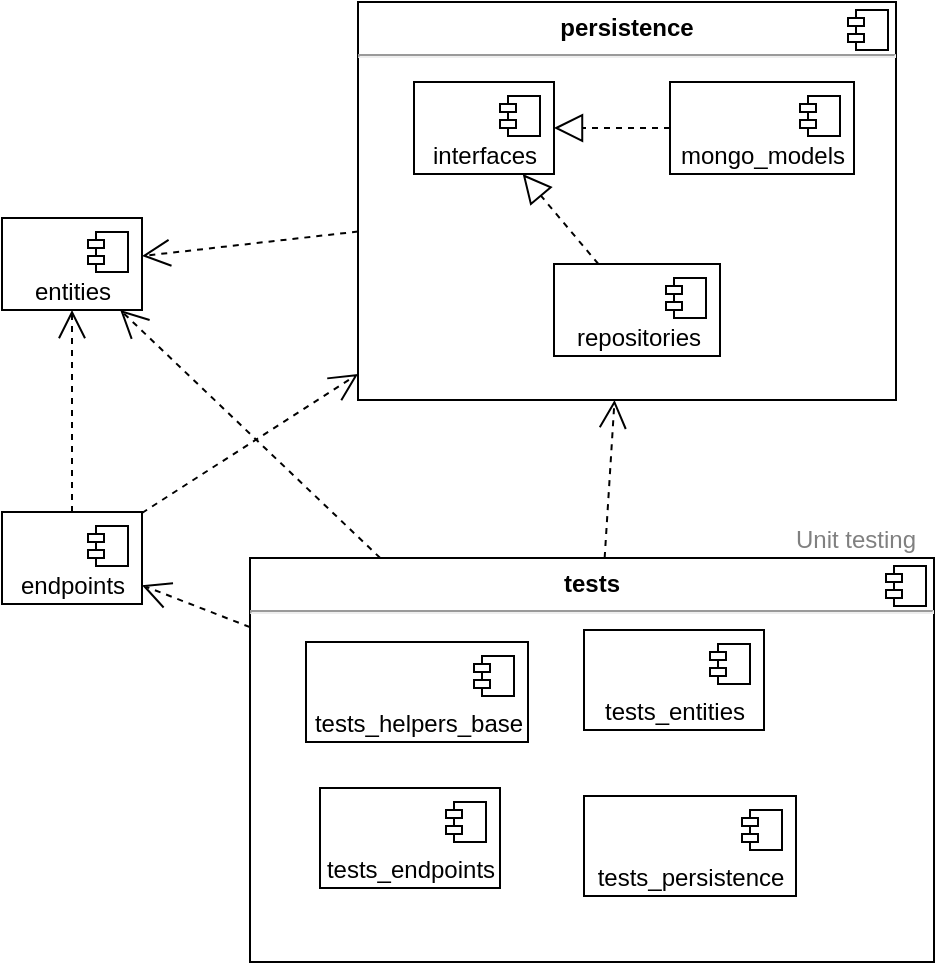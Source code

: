 <mxfile version="19.0.3" type="device"><diagram id="lOTJawSUDttZWtFM_G5g" name="Page-1"><mxGraphModel dx="1022" dy="1257" grid="0" gridSize="10" guides="1" tooltips="1" connect="1" arrows="1" fold="1" page="0" pageScale="1" pageWidth="850" pageHeight="1100" math="0" shadow="0"><root><mxCell id="0"/><mxCell id="1" parent="0"/><mxCell id="tnk0mgQzoey_Vr8605hz-23" style="rounded=0;orthogonalLoop=1;jettySize=auto;html=1;endArrow=open;endFill=0;dashed=1;endSize=12;" parent="1" source="tnk0mgQzoey_Vr8605hz-7" target="tnk0mgQzoey_Vr8605hz-21" edge="1"><mxGeometry relative="1" as="geometry"/></mxCell><mxCell id="tnk0mgQzoey_Vr8605hz-7" value="&lt;p style=&quot;margin:0px;margin-top:6px;text-align:center;&quot;&gt;&lt;b&gt;persistence&lt;/b&gt;&lt;/p&gt;&lt;hr&gt;&lt;p style=&quot;margin:0px;margin-left:8px;&quot;&gt;&lt;br&gt;&lt;/p&gt;" style="align=left;overflow=fill;html=1;dropTarget=0;" parent="1" vertex="1"><mxGeometry x="719" y="-38" width="269" height="199" as="geometry"/></mxCell><mxCell id="tnk0mgQzoey_Vr8605hz-8" value="" style="shape=component;jettyWidth=8;jettyHeight=4;" parent="tnk0mgQzoey_Vr8605hz-7" vertex="1"><mxGeometry x="1" width="20" height="20" relative="1" as="geometry"><mxPoint x="-24" y="4" as="offset"/></mxGeometry></mxCell><mxCell id="tnk0mgQzoey_Vr8605hz-5" value="interfaces" style="html=1;dropTarget=0;verticalAlign=bottom;" parent="1" vertex="1"><mxGeometry x="747" y="2" width="70" height="46" as="geometry"/></mxCell><mxCell id="tnk0mgQzoey_Vr8605hz-6" value="" style="shape=module;jettyWidth=8;jettyHeight=4;" parent="tnk0mgQzoey_Vr8605hz-5" vertex="1"><mxGeometry x="1" width="20" height="20" relative="1" as="geometry"><mxPoint x="-27" y="7" as="offset"/></mxGeometry></mxCell><mxCell id="tnk0mgQzoey_Vr8605hz-25" style="edgeStyle=none;rounded=0;orthogonalLoop=1;jettySize=auto;html=1;dashed=1;endArrow=block;endFill=0;endSize=12;" parent="1" source="tnk0mgQzoey_Vr8605hz-9" target="tnk0mgQzoey_Vr8605hz-5" edge="1"><mxGeometry relative="1" as="geometry"/></mxCell><mxCell id="tnk0mgQzoey_Vr8605hz-9" value="mongo_models" style="html=1;dropTarget=0;verticalAlign=bottom;" parent="1" vertex="1"><mxGeometry x="875" y="2" width="92" height="46" as="geometry"/></mxCell><mxCell id="tnk0mgQzoey_Vr8605hz-10" value="" style="shape=module;jettyWidth=8;jettyHeight=4;" parent="tnk0mgQzoey_Vr8605hz-9" vertex="1"><mxGeometry x="1" width="20" height="20" relative="1" as="geometry"><mxPoint x="-27" y="7" as="offset"/></mxGeometry></mxCell><mxCell id="tnk0mgQzoey_Vr8605hz-24" style="edgeStyle=none;rounded=0;orthogonalLoop=1;jettySize=auto;html=1;dashed=1;endArrow=block;endFill=0;endSize=12;" parent="1" source="tnk0mgQzoey_Vr8605hz-13" target="tnk0mgQzoey_Vr8605hz-5" edge="1"><mxGeometry relative="1" as="geometry"/></mxCell><mxCell id="tnk0mgQzoey_Vr8605hz-13" value="repositories" style="html=1;dropTarget=0;verticalAlign=bottom;" parent="1" vertex="1"><mxGeometry x="817" y="93" width="83" height="46" as="geometry"/></mxCell><mxCell id="tnk0mgQzoey_Vr8605hz-14" value="" style="shape=module;jettyWidth=8;jettyHeight=4;" parent="tnk0mgQzoey_Vr8605hz-13" vertex="1"><mxGeometry x="1" width="20" height="20" relative="1" as="geometry"><mxPoint x="-27" y="7" as="offset"/></mxGeometry></mxCell><mxCell id="tnk0mgQzoey_Vr8605hz-21" value="entities" style="html=1;dropTarget=0;verticalAlign=bottom;" parent="1" vertex="1"><mxGeometry x="541" y="70" width="70" height="46" as="geometry"/></mxCell><mxCell id="tnk0mgQzoey_Vr8605hz-22" value="" style="shape=module;jettyWidth=8;jettyHeight=4;" parent="tnk0mgQzoey_Vr8605hz-21" vertex="1"><mxGeometry x="1" width="20" height="20" relative="1" as="geometry"><mxPoint x="-27" y="7" as="offset"/></mxGeometry></mxCell><mxCell id="tnk0mgQzoey_Vr8605hz-35" style="edgeStyle=none;rounded=0;orthogonalLoop=1;jettySize=auto;html=1;dashed=1;endArrow=open;endFill=0;endSize=12;" parent="1" source="tnk0mgQzoey_Vr8605hz-26" target="tnk0mgQzoey_Vr8605hz-21" edge="1"><mxGeometry relative="1" as="geometry"/></mxCell><mxCell id="tnk0mgQzoey_Vr8605hz-36" style="edgeStyle=none;rounded=0;orthogonalLoop=1;jettySize=auto;html=1;dashed=1;endArrow=open;endFill=0;endSize=12;" parent="1" source="tnk0mgQzoey_Vr8605hz-26" target="tnk0mgQzoey_Vr8605hz-7" edge="1"><mxGeometry relative="1" as="geometry"/></mxCell><mxCell id="elnACt70sjXgdN57obKm-15" style="rounded=0;orthogonalLoop=1;jettySize=auto;html=1;endArrow=open;endFill=0;endSize=12;dashed=1;" edge="1" parent="1" source="tnk0mgQzoey_Vr8605hz-26" target="elnACt70sjXgdN57obKm-5"><mxGeometry relative="1" as="geometry"/></mxCell><mxCell id="tnk0mgQzoey_Vr8605hz-26" value="&lt;p style=&quot;margin:0px;margin-top:6px;text-align:center;&quot;&gt;&lt;b&gt;tests&lt;/b&gt;&lt;/p&gt;&lt;hr&gt;&lt;p style=&quot;margin:0px;margin-left:8px;&quot;&gt;&lt;br&gt;&lt;/p&gt;" style="align=left;overflow=fill;html=1;dropTarget=0;" parent="1" vertex="1"><mxGeometry x="665" y="240" width="342" height="202" as="geometry"/></mxCell><mxCell id="tnk0mgQzoey_Vr8605hz-27" value="" style="shape=component;jettyWidth=8;jettyHeight=4;" parent="tnk0mgQzoey_Vr8605hz-26" vertex="1"><mxGeometry x="1" width="20" height="20" relative="1" as="geometry"><mxPoint x="-24" y="4" as="offset"/></mxGeometry></mxCell><mxCell id="tnk0mgQzoey_Vr8605hz-28" value="tests_helpers_base" style="html=1;dropTarget=0;verticalAlign=bottom;" parent="1" vertex="1"><mxGeometry x="693" y="282" width="111" height="50" as="geometry"/></mxCell><mxCell id="tnk0mgQzoey_Vr8605hz-29" value="" style="shape=module;jettyWidth=8;jettyHeight=4;" parent="tnk0mgQzoey_Vr8605hz-28" vertex="1"><mxGeometry x="1" width="20" height="20" relative="1" as="geometry"><mxPoint x="-27" y="7" as="offset"/></mxGeometry></mxCell><mxCell id="elnACt70sjXgdN57obKm-16" style="edgeStyle=none;rounded=0;orthogonalLoop=1;jettySize=auto;html=1;dashed=1;endArrow=open;endFill=0;endSize=12;" edge="1" parent="1" source="elnACt70sjXgdN57obKm-5" target="tnk0mgQzoey_Vr8605hz-21"><mxGeometry relative="1" as="geometry"/></mxCell><mxCell id="elnACt70sjXgdN57obKm-18" style="edgeStyle=none;rounded=0;orthogonalLoop=1;jettySize=auto;html=1;dashed=1;fontColor=#808080;endArrow=open;endFill=0;endSize=12;" edge="1" parent="1" source="elnACt70sjXgdN57obKm-5" target="tnk0mgQzoey_Vr8605hz-7"><mxGeometry relative="1" as="geometry"/></mxCell><mxCell id="elnACt70sjXgdN57obKm-5" value="endpoints" style="html=1;dropTarget=0;verticalAlign=bottom;" vertex="1" parent="1"><mxGeometry x="541" y="217" width="70" height="46" as="geometry"/></mxCell><mxCell id="elnACt70sjXgdN57obKm-6" value="" style="shape=module;jettyWidth=8;jettyHeight=4;" vertex="1" parent="elnACt70sjXgdN57obKm-5"><mxGeometry x="1" width="20" height="20" relative="1" as="geometry"><mxPoint x="-27" y="7" as="offset"/></mxGeometry></mxCell><mxCell id="elnACt70sjXgdN57obKm-7" value="tests_endpoints" style="html=1;dropTarget=0;verticalAlign=bottom;" vertex="1" parent="1"><mxGeometry x="700" y="355" width="90" height="50" as="geometry"/></mxCell><mxCell id="elnACt70sjXgdN57obKm-8" value="" style="shape=module;jettyWidth=8;jettyHeight=4;" vertex="1" parent="elnACt70sjXgdN57obKm-7"><mxGeometry x="1" width="20" height="20" relative="1" as="geometry"><mxPoint x="-27" y="7" as="offset"/></mxGeometry></mxCell><mxCell id="elnACt70sjXgdN57obKm-9" value="tests_entities" style="html=1;dropTarget=0;verticalAlign=bottom;" vertex="1" parent="1"><mxGeometry x="832" y="276" width="90" height="50" as="geometry"/></mxCell><mxCell id="elnACt70sjXgdN57obKm-10" value="" style="shape=module;jettyWidth=8;jettyHeight=4;" vertex="1" parent="elnACt70sjXgdN57obKm-9"><mxGeometry x="1" width="20" height="20" relative="1" as="geometry"><mxPoint x="-27" y="7" as="offset"/></mxGeometry></mxCell><mxCell id="elnACt70sjXgdN57obKm-12" value="tests_persistence" style="html=1;dropTarget=0;verticalAlign=bottom;" vertex="1" parent="1"><mxGeometry x="832" y="359" width="106" height="50" as="geometry"/></mxCell><mxCell id="elnACt70sjXgdN57obKm-13" value="" style="shape=module;jettyWidth=8;jettyHeight=4;" vertex="1" parent="elnACt70sjXgdN57obKm-12"><mxGeometry x="1" width="20" height="20" relative="1" as="geometry"><mxPoint x="-27" y="7" as="offset"/></mxGeometry></mxCell><mxCell id="elnACt70sjXgdN57obKm-17" value="Unit testing" style="text;html=1;strokeColor=none;fillColor=none;align=center;verticalAlign=middle;whiteSpace=wrap;rounded=0;fontColor=#808080;" vertex="1" parent="1"><mxGeometry x="933" y="222" width="70" height="18" as="geometry"/></mxCell></root></mxGraphModel></diagram></mxfile>